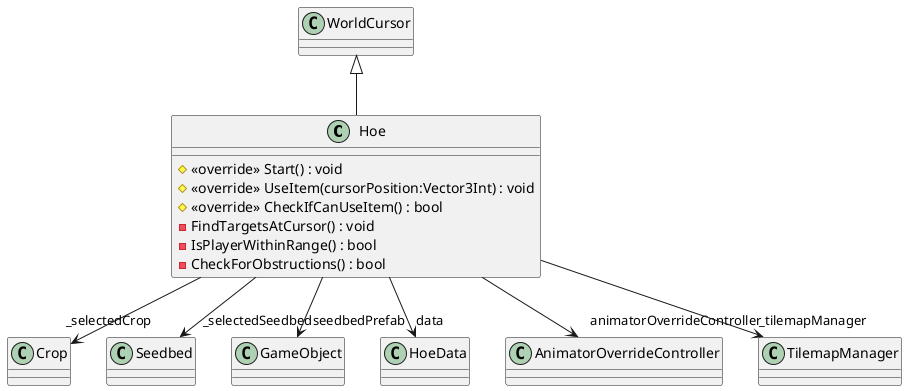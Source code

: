 @startuml
class Hoe {
    # <<override>> Start() : void
    # <<override>> UseItem(cursorPosition:Vector3Int) : void
    # <<override>> CheckIfCanUseItem() : bool
    - FindTargetsAtCursor() : void
    - IsPlayerWithinRange() : bool
    - CheckForObstructions() : bool
}
WorldCursor <|-- Hoe
Hoe --> "_selectedCrop" Crop
Hoe --> "_selectedSeedbed" Seedbed
Hoe --> "seedbedPrefab" GameObject
Hoe --> "data" HoeData
Hoe --> "animatorOverrideController" AnimatorOverrideController
Hoe --> "_tilemapManager" TilemapManager
@enduml
